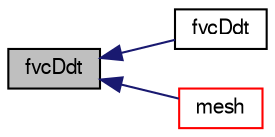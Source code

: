 digraph "fvcDdt"
{
  bgcolor="transparent";
  edge [fontname="FreeSans",fontsize="10",labelfontname="FreeSans",labelfontsize="10"];
  node [fontname="FreeSans",fontsize="10",shape=record];
  rankdir="LR";
  Node44 [label="fvcDdt",height=0.2,width=0.4,color="black", fillcolor="grey75", style="filled", fontcolor="black"];
  Node44 -> Node45 [dir="back",color="midnightblue",fontsize="10",style="solid",fontname="FreeSans"];
  Node45 [label="fvcDdt",height=0.2,width=0.4,color="black",URL="$a22474.html#a2e564067d965a548d3cacd230cb3573b"];
  Node44 -> Node46 [dir="back",color="midnightblue",fontsize="10",style="solid",fontname="FreeSans"];
  Node46 [label="mesh",height=0.2,width=0.4,color="red",URL="$a22474.html#a470f06cfb9b6ee887cd85d63de275607",tooltip="Return mesh reference. "];
}
